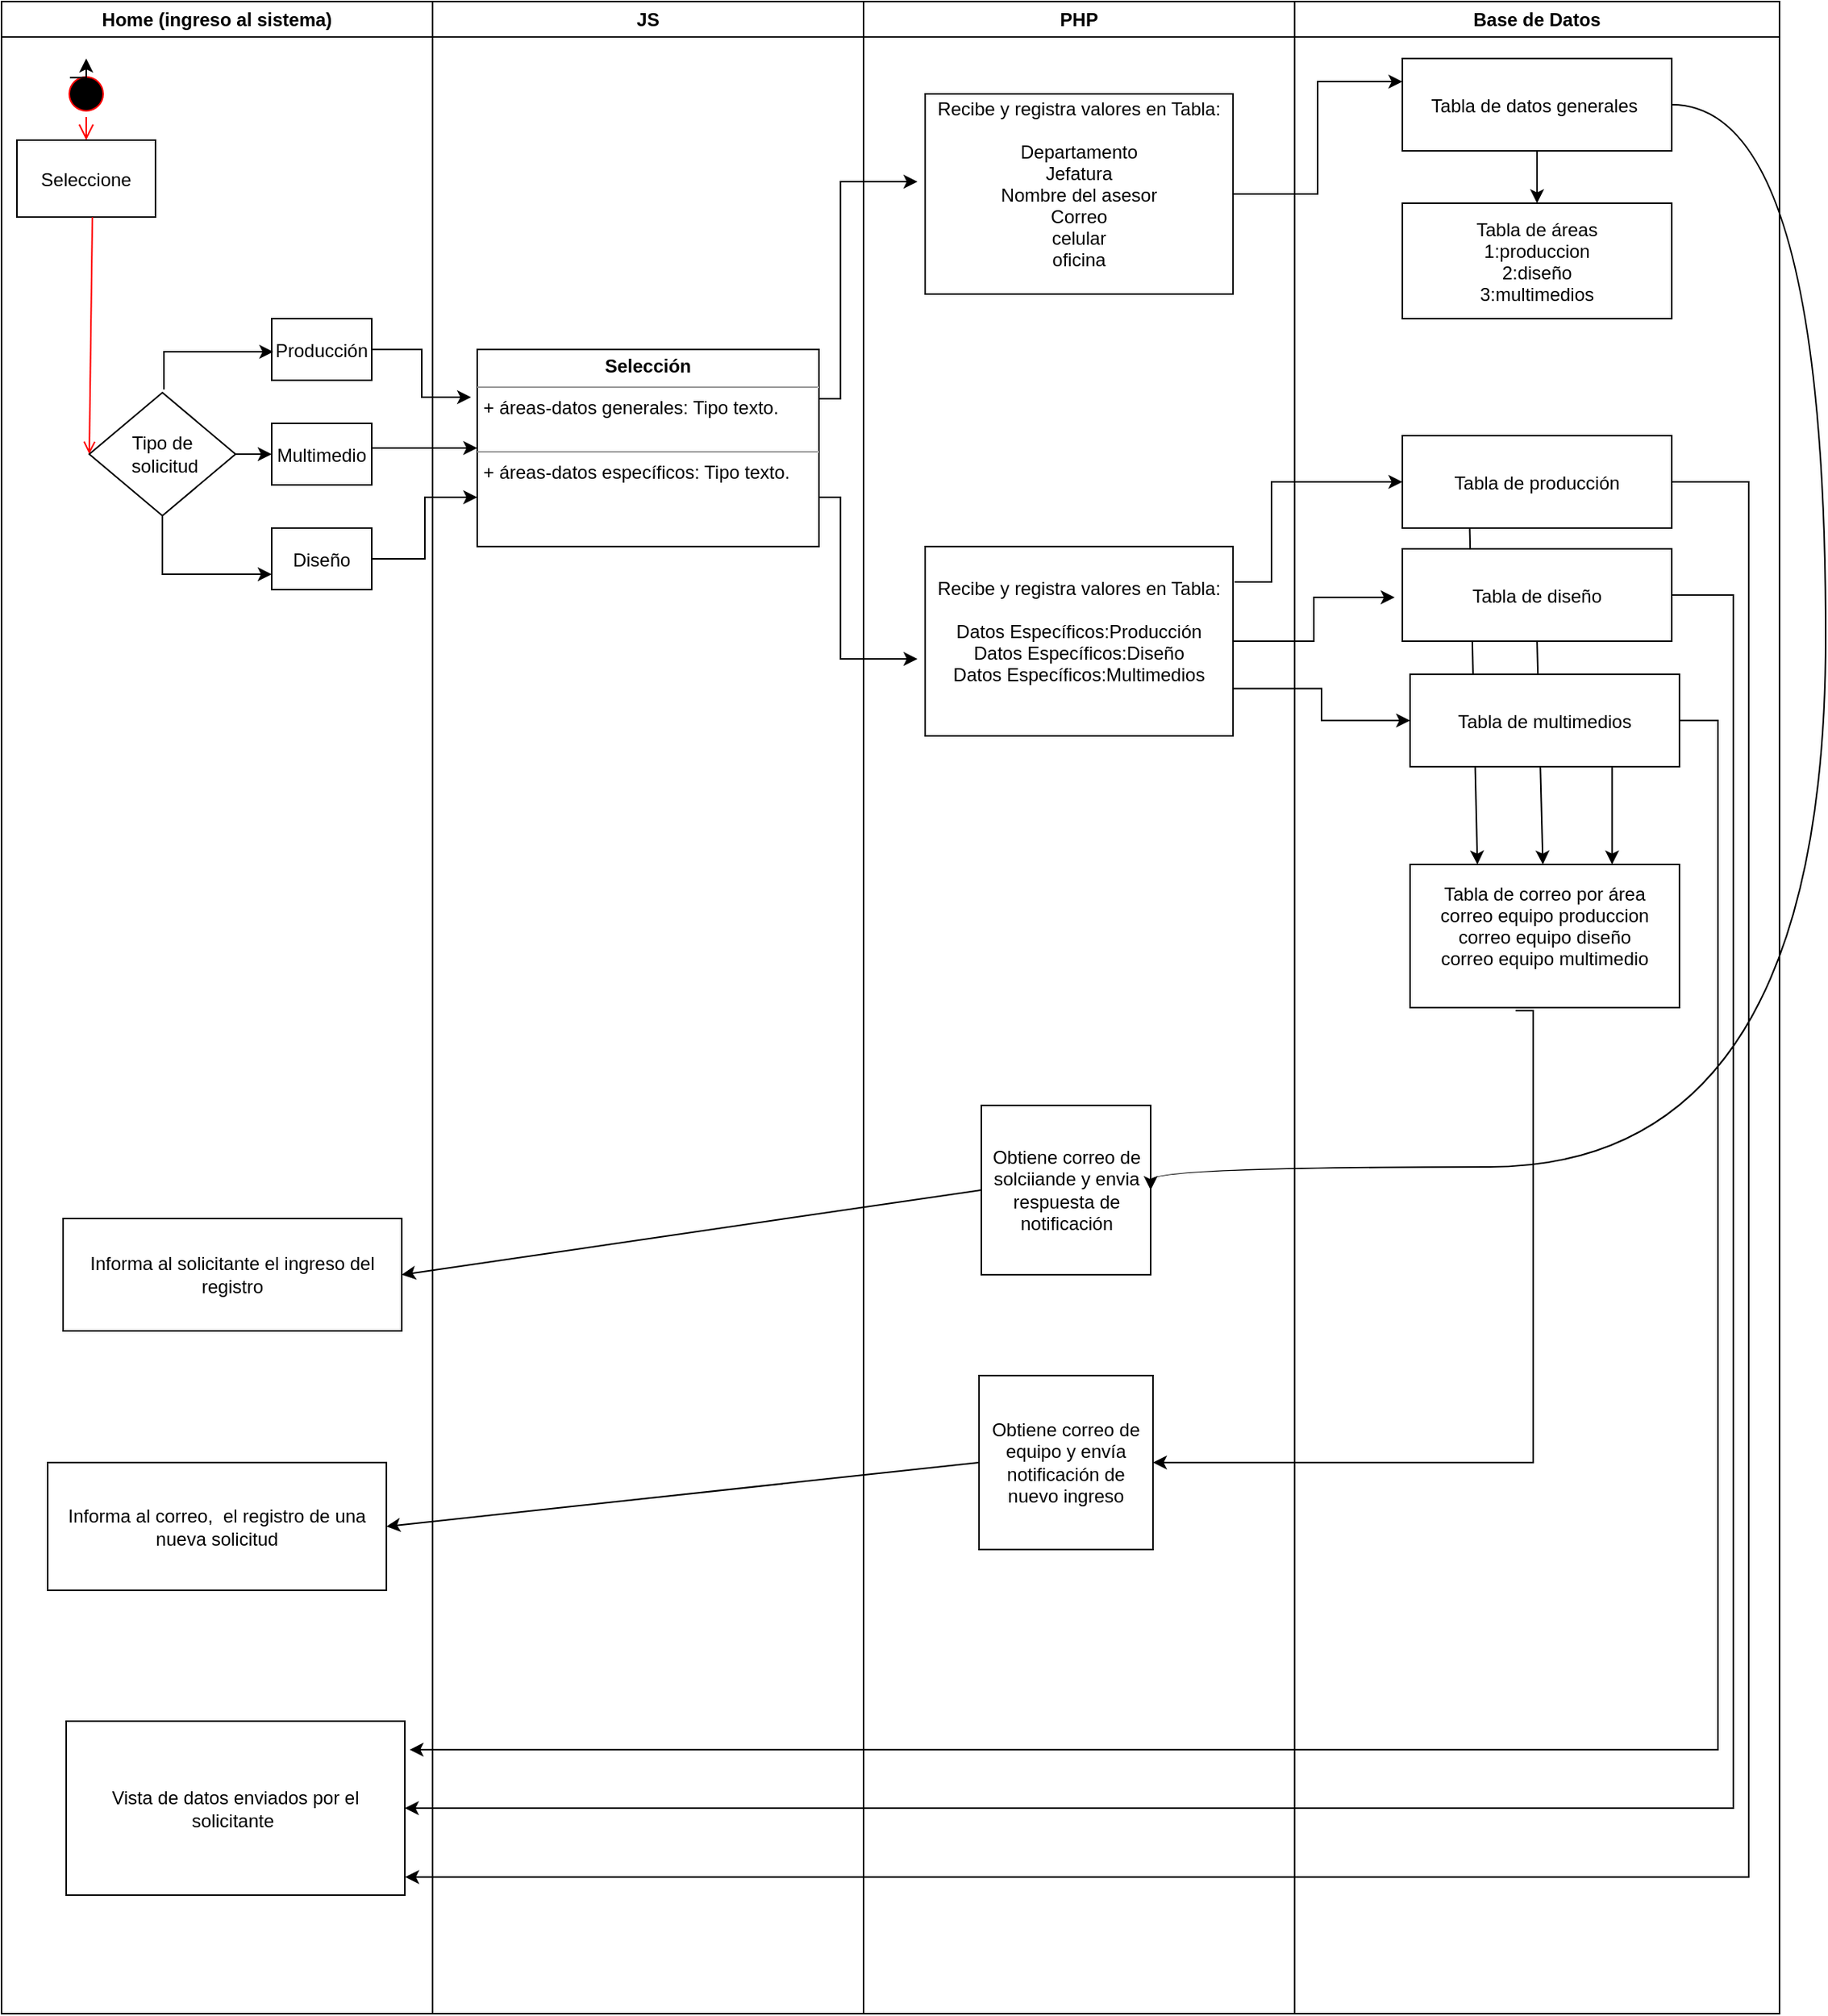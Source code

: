 <mxfile version="12.0.2" type="device" pages="1"><diagram name="Page-1" id="e7e014a7-5840-1c2e-5031-d8a46d1fe8dd"><mxGraphModel dx="1423" dy="645" grid="1" gridSize="10" guides="1" tooltips="1" connect="1" arrows="1" fold="1" page="1" pageScale="1" pageWidth="1169" pageHeight="826" background="#ffffff" math="0" shadow="0"><root><mxCell id="0"/><mxCell id="1" parent="0"/><mxCell id="2" value="Home (ingreso al sistema)" style="swimlane;whiteSpace=wrap;startSize=23;" parent="1" vertex="1"><mxGeometry x="65" y="73" width="280" height="1307" as="geometry"/></mxCell><mxCell id="5" value="" style="ellipse;shape=startState;fillColor=#000000;strokeColor=#ff0000;" parent="2" vertex="1"><mxGeometry x="40" y="45" width="30" height="30" as="geometry"/></mxCell><mxCell id="6" value="" style="edgeStyle=elbowEdgeStyle;elbow=horizontal;verticalAlign=bottom;endArrow=open;endSize=8;strokeColor=#FF0000;endFill=1;rounded=0" parent="2" source="5" target="7" edge="1"><mxGeometry x="32.5" y="45" as="geometry"><mxPoint x="47.5" y="115" as="targetPoint"/></mxGeometry></mxCell><mxCell id="7" value="Seleccione" style="" parent="2" vertex="1"><mxGeometry x="10" y="90" width="90" height="50" as="geometry"/></mxCell><mxCell id="9" value="" style="endArrow=open;strokeColor=#FF0000;endFill=1;rounded=0;entryX=0;entryY=0.5;entryDx=0;entryDy=0;" parent="2" target="na8aqhm_b4etTluQu2Av-53" edge="1"><mxGeometry relative="1" as="geometry"><mxPoint x="51.0" y="279" as="targetPoint"/><mxPoint x="59" y="140" as="sourcePoint"/></mxGeometry></mxCell><mxCell id="10" value="Multimedio" style="" parent="2" vertex="1"><mxGeometry x="175.5" y="274" width="65" height="40" as="geometry"/></mxCell><mxCell id="na8aqhm_b4etTluQu2Av-66" value="" style="edgeStyle=orthogonalEdgeStyle;rounded=0;orthogonalLoop=1;jettySize=auto;html=1;entryX=0;entryY=0.5;entryDx=0;entryDy=0;" parent="2" source="na8aqhm_b4etTluQu2Av-53" target="10" edge="1"><mxGeometry relative="1" as="geometry"><mxPoint x="232" y="294" as="targetPoint"/></mxGeometry></mxCell><mxCell id="na8aqhm_b4etTluQu2Av-69" value="" style="edgeStyle=orthogonalEdgeStyle;rounded=0;orthogonalLoop=1;jettySize=auto;html=1;entryX=0;entryY=0.75;entryDx=0;entryDy=0;" parent="2" source="na8aqhm_b4etTluQu2Av-53" target="na8aqhm_b4etTluQu2Av-56" edge="1"><mxGeometry relative="1" as="geometry"><mxPoint x="104.5" y="414" as="targetPoint"/><Array as="points"><mxPoint x="104" y="372"/></Array></mxGeometry></mxCell><mxCell id="na8aqhm_b4etTluQu2Av-53" value="&lt;font style=&quot;vertical-align: inherit&quot;&gt;&lt;font style=&quot;vertical-align: inherit&quot;&gt;Tipo de&lt;br&gt;&amp;nbsp;solicitud&lt;/font&gt;&lt;/font&gt;" style="rhombus;whiteSpace=wrap;html=1;" parent="2" vertex="1"><mxGeometry x="57" y="254" width="95" height="80" as="geometry"/></mxCell><mxCell id="na8aqhm_b4etTluQu2Av-56" value="Diseño" style="" parent="2" vertex="1"><mxGeometry x="175.5" y="342" width="65" height="40" as="geometry"/></mxCell><mxCell id="Y4HEYB7DCUbLVjXgqD2L-10" value="Producción" style="" vertex="1" parent="2"><mxGeometry x="175.5" y="206" width="65" height="40" as="geometry"/></mxCell><mxCell id="Y4HEYB7DCUbLVjXgqD2L-40" value="" style="edgeStyle=orthogonalEdgeStyle;rounded=0;orthogonalLoop=1;jettySize=auto;html=1;" edge="1" parent="2"><mxGeometry relative="1" as="geometry"><mxPoint x="176.5" y="228" as="targetPoint"/><Array as="points"><mxPoint x="105" y="227.5"/><mxPoint x="177" y="227.5"/></Array><mxPoint x="105.5" y="252" as="sourcePoint"/></mxGeometry></mxCell><mxCell id="Y4HEYB7DCUbLVjXgqD2L-52" value="Vista de datos enviados por el solicitante&amp;nbsp;" style="rounded=0;whiteSpace=wrap;html=1;" vertex="1" parent="2"><mxGeometry x="42" y="1117" width="220" height="113" as="geometry"/></mxCell><mxCell id="Y4HEYB7DCUbLVjXgqD2L-57" value="Informa al correo,&amp;nbsp; el registro de una nueva solicitud" style="rounded=0;whiteSpace=wrap;html=1;" vertex="1" parent="2"><mxGeometry x="30" y="949" width="220" height="83" as="geometry"/></mxCell><mxCell id="Y4HEYB7DCUbLVjXgqD2L-58" value="Informa al solicitante el ingreso del registro" style="rounded=0;whiteSpace=wrap;html=1;" vertex="1" parent="2"><mxGeometry x="40" y="790.5" width="220" height="73" as="geometry"/></mxCell><mxCell id="3" value="JS" style="swimlane;whiteSpace=wrap" parent="1" vertex="1"><mxGeometry x="345" y="73" width="280" height="1307" as="geometry"/></mxCell><mxCell id="na8aqhm_b4etTluQu2Av-98" value="&lt;p style=&quot;margin: 0px ; margin-top: 4px ; text-align: center&quot;&gt;&lt;b&gt;Selección&lt;/b&gt;&lt;br&gt;&lt;/p&gt;&lt;hr size=&quot;1&quot;&gt;&lt;p style=&quot;margin: 0px ; margin-left: 4px&quot;&gt;+ áreas-datos generales: Tipo texto.&lt;br&gt;&lt;br&gt;&lt;/p&gt;&lt;hr size=&quot;1&quot;&gt;&lt;p style=&quot;margin: 0px ; margin-left: 4px&quot;&gt;+ áreas-datos específicos: Tipo texto.&lt;br&gt;&lt;br&gt;&lt;/p&gt;" style="verticalAlign=top;align=left;overflow=fill;fontSize=12;fontFamily=Helvetica;html=1;" parent="3" vertex="1"><mxGeometry x="29" y="226" width="222" height="128" as="geometry"/></mxCell><mxCell id="4" value="PHP" style="swimlane;whiteSpace=wrap" parent="1" vertex="1"><mxGeometry x="625" y="73" width="280" height="1307" as="geometry"/></mxCell><mxCell id="na8aqhm_b4etTluQu2Av-77" value="Recibe y registra valores en Tabla:&#10; &#10;Departamento&#10;Jefatura&#10;Nombre del asesor&#10;Correo&#10;celular&#10;oficina&#10;" style="" parent="4" vertex="1"><mxGeometry x="40" y="60" width="200" height="130" as="geometry"/></mxCell><mxCell id="Y4HEYB7DCUbLVjXgqD2L-18" value="Recibe y registra valores en Tabla:&#10; &#10;Datos Específicos:Producción&#10;Datos Específicos:Diseño&#10;Datos Específicos:Multimedios&#10;" style="" vertex="1" parent="4"><mxGeometry x="40" y="354" width="200" height="123" as="geometry"/></mxCell><mxCell id="Y4HEYB7DCUbLVjXgqD2L-54" value="&lt;span style=&quot;white-space: normal&quot;&gt;Obtiene correo de solciiande y envia respuesta de notificación&lt;/span&gt;" style="whiteSpace=wrap;html=1;aspect=fixed;" vertex="1" parent="4"><mxGeometry x="76.5" y="717" width="110" height="110" as="geometry"/></mxCell><mxCell id="Y4HEYB7DCUbLVjXgqD2L-53" value="&lt;span style=&quot;white-space: normal&quot;&gt;Obtiene correo de equipo y envía notificación de nuevo ingreso&lt;/span&gt;" style="whiteSpace=wrap;html=1;aspect=fixed;" vertex="1" parent="4"><mxGeometry x="75" y="892.5" width="113" height="113" as="geometry"/></mxCell><mxCell id="Y4HEYB7DCUbLVjXgqD2L-70" style="edgeStyle=elbowEdgeStyle;rounded=0;orthogonalLoop=1;jettySize=auto;html=1;exitX=0.25;exitY=0;exitDx=0;exitDy=0;" edge="1" parent="4" source="Y4HEYB7DCUbLVjXgqD2L-53" target="Y4HEYB7DCUbLVjXgqD2L-53"><mxGeometry relative="1" as="geometry"/></mxCell><mxCell id="Y4HEYB7DCUbLVjXgqD2L-72" style="edgeStyle=elbowEdgeStyle;rounded=0;orthogonalLoop=1;jettySize=auto;html=1;exitX=0.25;exitY=0;exitDx=0;exitDy=0;" edge="1" parent="4" source="Y4HEYB7DCUbLVjXgqD2L-54" target="Y4HEYB7DCUbLVjXgqD2L-54"><mxGeometry relative="1" as="geometry"/></mxCell><mxCell id="Y4HEYB7DCUbLVjXgqD2L-73" style="edgeStyle=elbowEdgeStyle;rounded=0;orthogonalLoop=1;jettySize=auto;html=1;exitX=0.5;exitY=0;exitDx=0;exitDy=0;" edge="1" parent="4" source="Y4HEYB7DCUbLVjXgqD2L-54" target="Y4HEYB7DCUbLVjXgqD2L-54"><mxGeometry relative="1" as="geometry"/></mxCell><mxCell id="na8aqhm_b4etTluQu2Av-41" value="Base de Datos" style="swimlane;whiteSpace=wrap" parent="1" vertex="1"><mxGeometry x="905" y="73" width="315" height="1307" as="geometry"/></mxCell><mxCell id="na8aqhm_b4etTluQu2Av-51" value="Tabla de áreas&#10;1:produccion&#10;2:diseño&#10;3:multimedios" style="" parent="na8aqhm_b4etTluQu2Av-41" vertex="1"><mxGeometry x="70" y="131" width="175" height="75" as="geometry"/></mxCell><mxCell id="Y4HEYB7DCUbLVjXgqD2L-87" style="edgeStyle=none;rounded=0;orthogonalLoop=1;jettySize=auto;html=1;exitX=0.25;exitY=1;exitDx=0;exitDy=0;entryX=0.25;entryY=0;entryDx=0;entryDy=0;" edge="1" parent="na8aqhm_b4etTluQu2Av-41" source="Y4HEYB7DCUbLVjXgqD2L-12" target="Y4HEYB7DCUbLVjXgqD2L-51"><mxGeometry relative="1" as="geometry"/></mxCell><mxCell id="Y4HEYB7DCUbLVjXgqD2L-12" value="Tabla de producción" style="" vertex="1" parent="na8aqhm_b4etTluQu2Av-41"><mxGeometry x="70" y="282" width="175" height="60" as="geometry"/></mxCell><mxCell id="Y4HEYB7DCUbLVjXgqD2L-88" style="edgeStyle=none;rounded=0;orthogonalLoop=1;jettySize=auto;html=1;exitX=0.5;exitY=1;exitDx=0;exitDy=0;" edge="1" parent="na8aqhm_b4etTluQu2Av-41" source="Y4HEYB7DCUbLVjXgqD2L-15" target="Y4HEYB7DCUbLVjXgqD2L-51"><mxGeometry relative="1" as="geometry"/></mxCell><mxCell id="Y4HEYB7DCUbLVjXgqD2L-15" value="Tabla de diseño" style="" vertex="1" parent="na8aqhm_b4etTluQu2Av-41"><mxGeometry x="70" y="355.5" width="175" height="60" as="geometry"/></mxCell><mxCell id="Y4HEYB7DCUbLVjXgqD2L-89" style="edgeStyle=none;rounded=0;orthogonalLoop=1;jettySize=auto;html=1;exitX=0.75;exitY=1;exitDx=0;exitDy=0;entryX=0.75;entryY=0;entryDx=0;entryDy=0;" edge="1" parent="na8aqhm_b4etTluQu2Av-41" source="Y4HEYB7DCUbLVjXgqD2L-16" target="Y4HEYB7DCUbLVjXgqD2L-51"><mxGeometry relative="1" as="geometry"/></mxCell><mxCell id="Y4HEYB7DCUbLVjXgqD2L-16" value="Tabla de multimedios" style="" vertex="1" parent="na8aqhm_b4etTluQu2Av-41"><mxGeometry x="75" y="437" width="175" height="60" as="geometry"/></mxCell><mxCell id="Y4HEYB7DCUbLVjXgqD2L-66" value="" style="edgeStyle=elbowEdgeStyle;rounded=0;orthogonalLoop=1;jettySize=auto;html=1;" edge="1" parent="na8aqhm_b4etTluQu2Av-41" source="Y4HEYB7DCUbLVjXgqD2L-17" target="na8aqhm_b4etTluQu2Av-51"><mxGeometry relative="1" as="geometry"/></mxCell><mxCell id="Y4HEYB7DCUbLVjXgqD2L-17" value="Tabla de datos generales " style="" vertex="1" parent="na8aqhm_b4etTluQu2Av-41"><mxGeometry x="70" y="37" width="175" height="60" as="geometry"/></mxCell><mxCell id="Y4HEYB7DCUbLVjXgqD2L-51" value="Tabla de correo por área&#10;correo equipo produccion&#10;correo equipo diseño&#10;correo equipo multimedio&#10;" style="" vertex="1" parent="na8aqhm_b4etTluQu2Av-41"><mxGeometry x="75" y="560.5" width="175" height="93" as="geometry"/></mxCell><mxCell id="Y4HEYB7DCUbLVjXgqD2L-41" style="edgeStyle=orthogonalEdgeStyle;rounded=0;orthogonalLoop=1;jettySize=auto;html=1;exitX=0;exitY=0;exitDx=0;exitDy=0;" edge="1" parent="1" source="5"><mxGeometry relative="1" as="geometry"><mxPoint x="120" y="110" as="targetPoint"/></mxGeometry></mxCell><mxCell id="Y4HEYB7DCUbLVjXgqD2L-60" style="edgeStyle=elbowEdgeStyle;rounded=0;orthogonalLoop=1;jettySize=auto;html=1;exitX=1;exitY=0.5;exitDx=0;exitDy=0;" edge="1" parent="1" source="Y4HEYB7DCUbLVjXgqD2L-10"><mxGeometry relative="1" as="geometry"><mxPoint x="370" y="330" as="targetPoint"/><Array as="points"/></mxGeometry></mxCell><mxCell id="Y4HEYB7DCUbLVjXgqD2L-61" style="edgeStyle=elbowEdgeStyle;rounded=0;orthogonalLoop=1;jettySize=auto;html=1;" edge="1" parent="1" source="10" target="na8aqhm_b4etTluQu2Av-98"><mxGeometry relative="1" as="geometry"><Array as="points"><mxPoint x="350" y="363"/></Array></mxGeometry></mxCell><mxCell id="Y4HEYB7DCUbLVjXgqD2L-62" style="edgeStyle=elbowEdgeStyle;rounded=0;orthogonalLoop=1;jettySize=auto;html=1;entryX=0;entryY=0.75;entryDx=0;entryDy=0;exitX=1;exitY=0.5;exitDx=0;exitDy=0;" edge="1" parent="1" source="na8aqhm_b4etTluQu2Av-56" target="na8aqhm_b4etTluQu2Av-98"><mxGeometry relative="1" as="geometry"><Array as="points"><mxPoint x="340" y="420"/></Array></mxGeometry></mxCell><mxCell id="Y4HEYB7DCUbLVjXgqD2L-63" style="edgeStyle=elbowEdgeStyle;rounded=0;orthogonalLoop=1;jettySize=auto;html=1;exitX=1;exitY=0.25;exitDx=0;exitDy=0;" edge="1" parent="1" source="na8aqhm_b4etTluQu2Av-98"><mxGeometry relative="1" as="geometry"><mxPoint x="660" y="190" as="targetPoint"/><Array as="points"><mxPoint x="610" y="260"/></Array></mxGeometry></mxCell><mxCell id="Y4HEYB7DCUbLVjXgqD2L-64" style="edgeStyle=elbowEdgeStyle;rounded=0;orthogonalLoop=1;jettySize=auto;html=1;exitX=1;exitY=0.75;exitDx=0;exitDy=0;" edge="1" parent="1" source="na8aqhm_b4etTluQu2Av-98"><mxGeometry relative="1" as="geometry"><mxPoint x="660.0" y="500" as="targetPoint"/><Array as="points"><mxPoint x="610" y="450"/></Array></mxGeometry></mxCell><mxCell id="Y4HEYB7DCUbLVjXgqD2L-65" style="edgeStyle=elbowEdgeStyle;rounded=0;orthogonalLoop=1;jettySize=auto;html=1;entryX=0;entryY=0.25;entryDx=0;entryDy=0;" edge="1" parent="1" source="na8aqhm_b4etTluQu2Av-77" target="Y4HEYB7DCUbLVjXgqD2L-17"><mxGeometry relative="1" as="geometry"/></mxCell><mxCell id="Y4HEYB7DCUbLVjXgqD2L-67" style="edgeStyle=elbowEdgeStyle;rounded=0;orthogonalLoop=1;jettySize=auto;html=1;entryX=0;entryY=0.5;entryDx=0;entryDy=0;" edge="1" parent="1" target="Y4HEYB7DCUbLVjXgqD2L-12"><mxGeometry relative="1" as="geometry"><mxPoint x="866" y="450" as="sourcePoint"/><Array as="points"><mxPoint x="890" y="440"/></Array></mxGeometry></mxCell><mxCell id="Y4HEYB7DCUbLVjXgqD2L-68" style="edgeStyle=elbowEdgeStyle;rounded=0;orthogonalLoop=1;jettySize=auto;html=1;exitX=1;exitY=0.75;exitDx=0;exitDy=0;entryX=0;entryY=0.5;entryDx=0;entryDy=0;" edge="1" parent="1" source="Y4HEYB7DCUbLVjXgqD2L-18" target="Y4HEYB7DCUbLVjXgqD2L-16"><mxGeometry relative="1" as="geometry"/></mxCell><mxCell id="Y4HEYB7DCUbLVjXgqD2L-69" style="edgeStyle=elbowEdgeStyle;rounded=0;orthogonalLoop=1;jettySize=auto;html=1;exitX=1;exitY=0.5;exitDx=0;exitDy=0;" edge="1" parent="1" source="Y4HEYB7DCUbLVjXgqD2L-18"><mxGeometry relative="1" as="geometry"><mxPoint x="970" y="460.0" as="targetPoint"/></mxGeometry></mxCell><mxCell id="Y4HEYB7DCUbLVjXgqD2L-76" style="edgeStyle=elbowEdgeStyle;rounded=0;orthogonalLoop=1;jettySize=auto;html=1;exitX=1;exitY=0.5;exitDx=0;exitDy=0;entryX=1.014;entryY=0.164;entryDx=0;entryDy=0;entryPerimeter=0;" edge="1" parent="1" source="Y4HEYB7DCUbLVjXgqD2L-16" target="Y4HEYB7DCUbLVjXgqD2L-52"><mxGeometry relative="1" as="geometry"><mxPoint x="1130" y="1208.571" as="targetPoint"/><Array as="points"><mxPoint x="1180" y="620"/><mxPoint x="1170" y="590"/></Array></mxGeometry></mxCell><mxCell id="Y4HEYB7DCUbLVjXgqD2L-74" style="edgeStyle=elbowEdgeStyle;rounded=0;orthogonalLoop=1;jettySize=auto;html=1;entryX=1.001;entryY=0.896;entryDx=0;entryDy=0;entryPerimeter=0;" edge="1" parent="1" source="Y4HEYB7DCUbLVjXgqD2L-12" target="Y4HEYB7DCUbLVjXgqD2L-52"><mxGeometry relative="1" as="geometry"><mxPoint x="1150" y="1321.429" as="targetPoint"/><Array as="points"><mxPoint x="1200" y="524"/></Array></mxGeometry></mxCell><mxCell id="Y4HEYB7DCUbLVjXgqD2L-75" style="edgeStyle=elbowEdgeStyle;rounded=0;orthogonalLoop=1;jettySize=auto;html=1;exitX=1;exitY=0.5;exitDx=0;exitDy=0;entryX=1;entryY=0.5;entryDx=0;entryDy=0;" edge="1" parent="1" source="Y4HEYB7DCUbLVjXgqD2L-15" target="Y4HEYB7DCUbLVjXgqD2L-52"><mxGeometry relative="1" as="geometry"><mxPoint x="1156" y="1272.857" as="targetPoint"/><Array as="points"><mxPoint x="1190" y="580"/><mxPoint x="1180" y="550"/></Array></mxGeometry></mxCell><mxCell id="Y4HEYB7DCUbLVjXgqD2L-77" style="edgeStyle=elbowEdgeStyle;rounded=0;orthogonalLoop=1;jettySize=auto;html=1;exitX=0.392;exitY=1.021;exitDx=0;exitDy=0;exitPerimeter=0;entryX=1;entryY=0.5;entryDx=0;entryDy=0;" edge="1" parent="1" source="Y4HEYB7DCUbLVjXgqD2L-51" target="Y4HEYB7DCUbLVjXgqD2L-53"><mxGeometry relative="1" as="geometry"><mxPoint x="810" y="950" as="targetPoint"/><Array as="points"><mxPoint x="1060" y="1050"/><mxPoint x="820" y="1010"/><mxPoint x="1060" y="1050"/><mxPoint x="1068" y="850"/><mxPoint x="1050" y="950"/><mxPoint x="990" y="1030"/><mxPoint x="1070" y="780"/><mxPoint x="1050" y="880"/></Array></mxGeometry></mxCell><mxCell id="Y4HEYB7DCUbLVjXgqD2L-94" style="edgeStyle=orthogonalEdgeStyle;curved=1;rounded=0;orthogonalLoop=1;jettySize=auto;html=1;exitX=1;exitY=0.5;exitDx=0;exitDy=0;entryX=1;entryY=0.5;entryDx=0;entryDy=0;" edge="1" parent="1" source="Y4HEYB7DCUbLVjXgqD2L-17" target="Y4HEYB7DCUbLVjXgqD2L-54"><mxGeometry relative="1" as="geometry"><Array as="points"><mxPoint x="1250" y="140"/><mxPoint x="1250" y="830"/><mxPoint x="811" y="830"/></Array></mxGeometry></mxCell><mxCell id="Y4HEYB7DCUbLVjXgqD2L-95" style="edgeStyle=none;rounded=0;orthogonalLoop=1;jettySize=auto;html=1;exitX=0;exitY=0.5;exitDx=0;exitDy=0;entryX=1;entryY=0.5;entryDx=0;entryDy=0;" edge="1" parent="1" source="Y4HEYB7DCUbLVjXgqD2L-54" target="Y4HEYB7DCUbLVjXgqD2L-58"><mxGeometry relative="1" as="geometry"/></mxCell><mxCell id="Y4HEYB7DCUbLVjXgqD2L-96" style="edgeStyle=none;rounded=0;orthogonalLoop=1;jettySize=auto;html=1;exitX=0;exitY=0.5;exitDx=0;exitDy=0;entryX=1;entryY=0.5;entryDx=0;entryDy=0;" edge="1" parent="1" source="Y4HEYB7DCUbLVjXgqD2L-53" target="Y4HEYB7DCUbLVjXgqD2L-57"><mxGeometry relative="1" as="geometry"/></mxCell></root></mxGraphModel></diagram></mxfile>